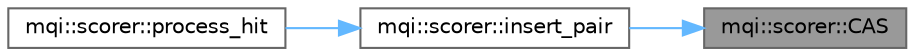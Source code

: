 digraph "mqi::scorer::CAS"
{
 // LATEX_PDF_SIZE
  bgcolor="transparent";
  edge [fontname=Helvetica,fontsize=10,labelfontname=Helvetica,labelfontsize=10];
  node [fontname=Helvetica,fontsize=10,shape=box,height=0.2,width=0.4];
  rankdir="RL";
  Node1 [id="Node000001",label="mqi::scorer::CAS",height=0.2,width=0.4,color="gray40", fillcolor="grey60", style="filled", fontcolor="black",tooltip="A host-side implementation of the atomic Compare-And-Swap (CAS) operation."];
  Node1 -> Node2 [id="edge1_Node000001_Node000002",dir="back",color="steelblue1",style="solid",tooltip=" "];
  Node2 [id="Node000002",label="mqi::scorer::insert_pair",height=0.2,width=0.4,color="grey40", fillcolor="white", style="filled",URL="$classmqi_1_1scorer.html#abcc753e16766271c8baeda191180fe7a",tooltip="Atomically inserts or adds a value to the hash table."];
  Node2 -> Node3 [id="edge2_Node000002_Node000003",dir="back",color="steelblue1",style="solid",tooltip=" "];
  Node3 [id="Node000003",label="mqi::scorer::process_hit",height=0.2,width=0.4,color="grey40", fillcolor="white", style="filled",URL="$classmqi_1_1scorer.html#ad6ec7072a5ed6e27f24ccd08382f580e",tooltip="Processes a single particle interaction (a \"hit\")."];
}
